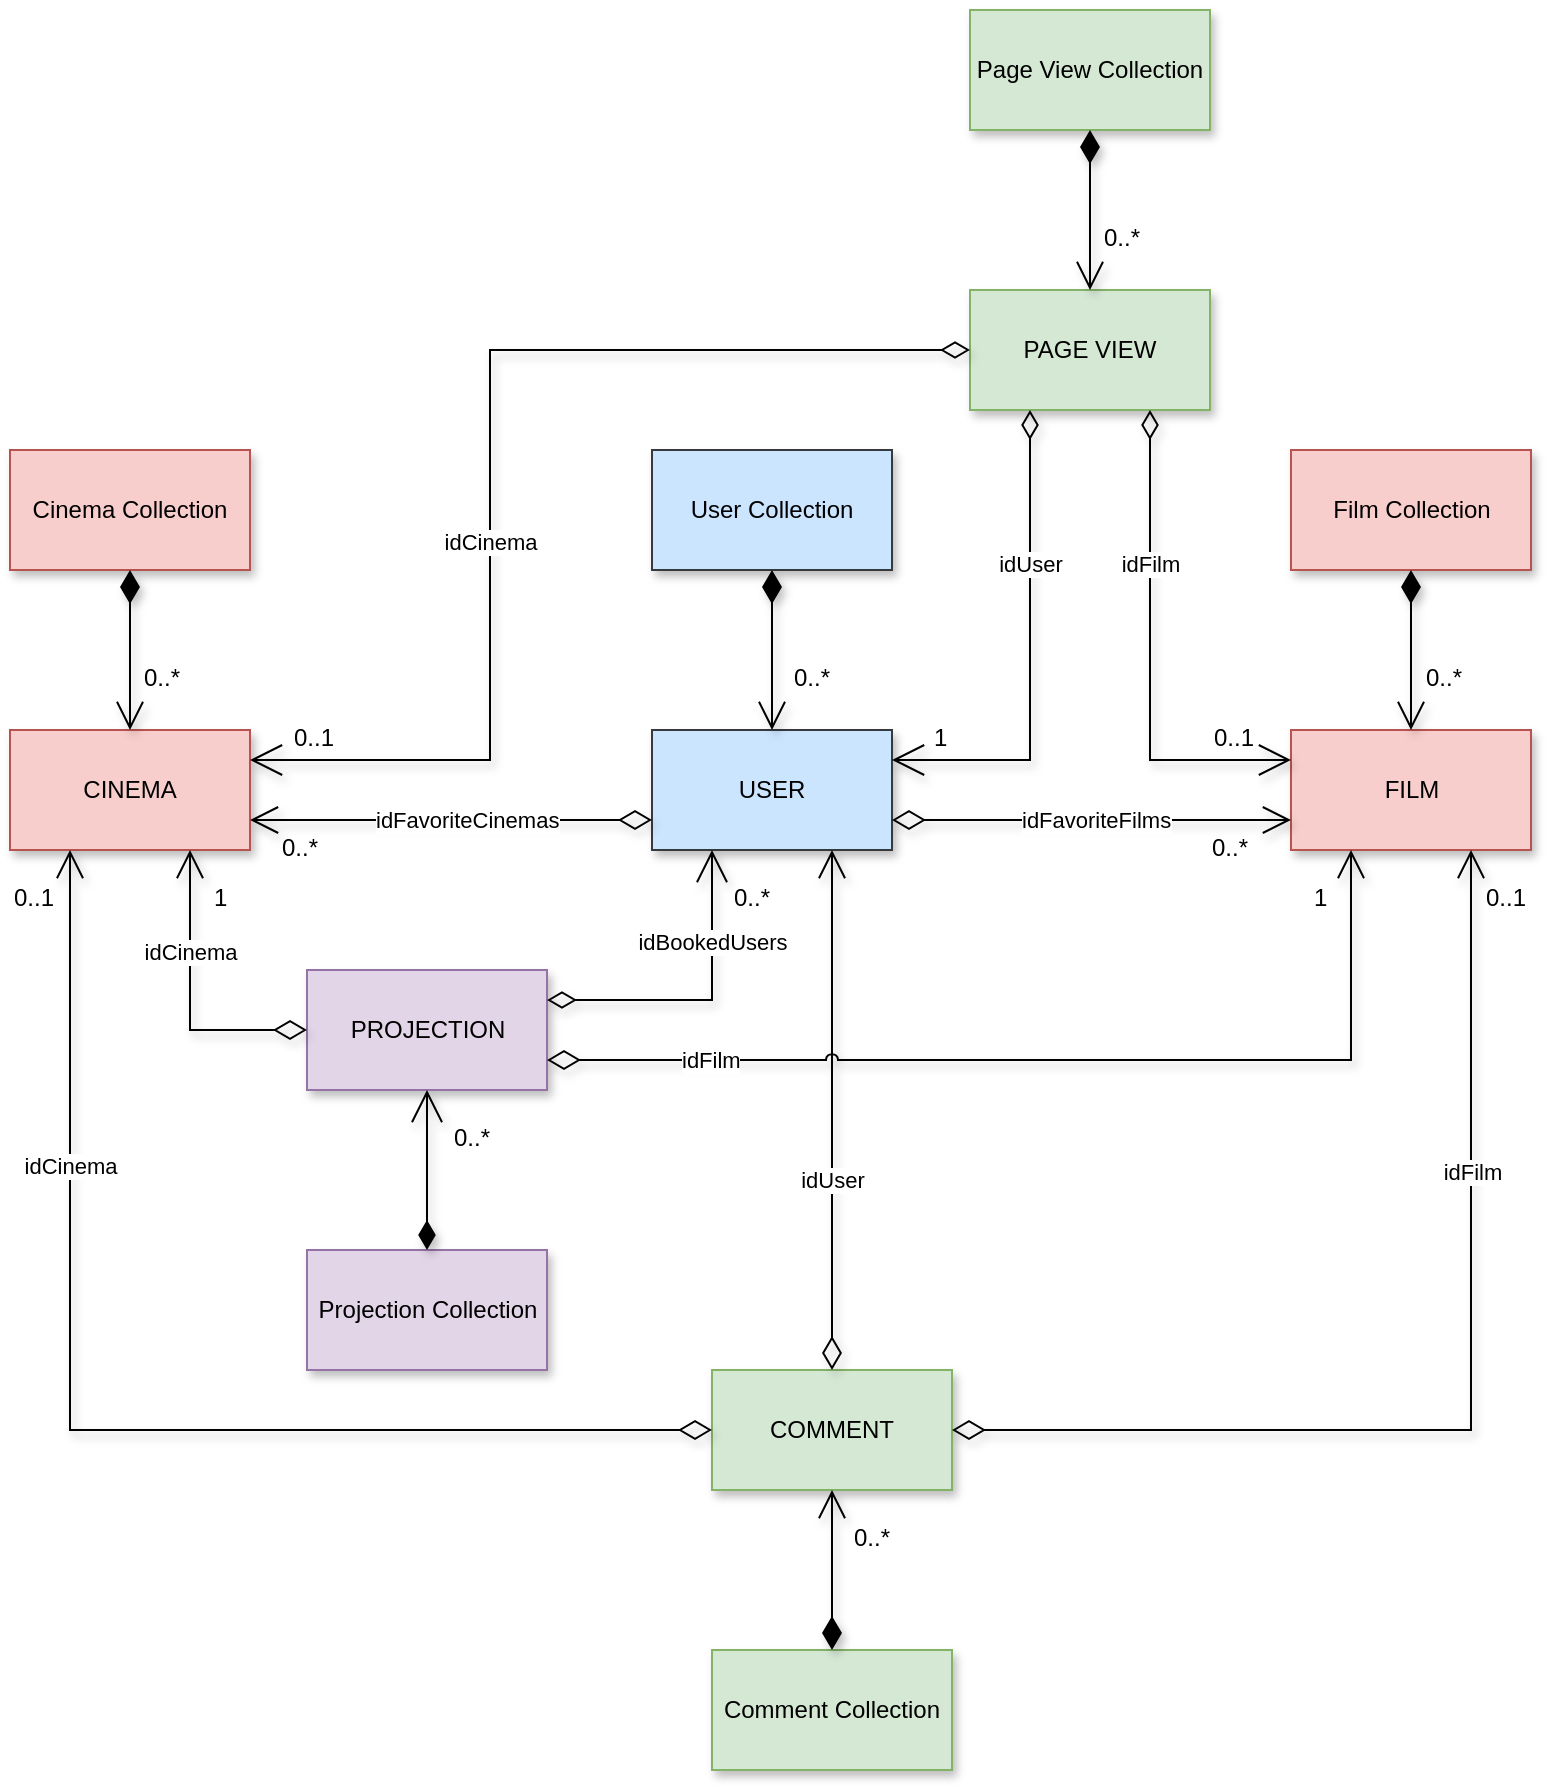 <mxfile version="12.1.0" type="device" pages="1"><diagram id="Bxf1iPgv2D-pFVaHU1Q9" name="Pagina-1"><mxGraphModel dx="703" dy="523" grid="1" gridSize="10" guides="1" tooltips="1" connect="1" arrows="1" fold="1" page="1" pageScale="1" pageWidth="827" pageHeight="1169" math="0" shadow="0"><root><mxCell id="0"/><mxCell id="1" parent="0"/><mxCell id="Rq6BeOE2pz9NEZMVWMAp-1" value="USER" style="rounded=0;whiteSpace=wrap;html=1;fillColor=#cce5ff;strokeColor=#36393d;shadow=1;" parent="1" vertex="1"><mxGeometry x="801" y="480" width="120" height="60" as="geometry"/></mxCell><mxCell id="Rq6BeOE2pz9NEZMVWMAp-2" value="User Collection" style="rounded=0;whiteSpace=wrap;html=1;fillColor=#cce5ff;strokeColor=#36393d;shadow=1;" parent="1" vertex="1"><mxGeometry x="801" y="340" width="120" height="60" as="geometry"/></mxCell><mxCell id="Rq6BeOE2pz9NEZMVWMAp-10" value="" style="endArrow=open;html=1;endSize=12;startArrow=diamondThin;startSize=14;startFill=1;edgeStyle=orthogonalEdgeStyle;align=left;verticalAlign=bottom;fontColor=#000000;exitX=0.5;exitY=1;exitDx=0;exitDy=0;entryX=0.5;entryY=0;entryDx=0;entryDy=0;shadow=1;" parent="1" source="Rq6BeOE2pz9NEZMVWMAp-2" target="Rq6BeOE2pz9NEZMVWMAp-1" edge="1"><mxGeometry x="-0.496" y="10" relative="1" as="geometry"><mxPoint x="703.5" y="460" as="sourcePoint"/><mxPoint x="863.5" y="460" as="targetPoint"/><mxPoint as="offset"/></mxGeometry></mxCell><mxCell id="Rq6BeOE2pz9NEZMVWMAp-11" value="0..*" style="text;html=1;fontColor=#000000;shadow=1;" parent="1" vertex="1"><mxGeometry x="870" y="440" width="30" height="30" as="geometry"/></mxCell><mxCell id="Rq6BeOE2pz9NEZMVWMAp-12" value="FILM" style="rounded=0;whiteSpace=wrap;html=1;fillColor=#f8cecc;strokeColor=#b85450;shadow=1;" parent="1" vertex="1"><mxGeometry x="1120.5" y="480" width="120" height="60" as="geometry"/></mxCell><mxCell id="Rq6BeOE2pz9NEZMVWMAp-13" value="Film Collection" style="rounded=0;whiteSpace=wrap;html=1;fillColor=#f8cecc;strokeColor=#b85450;shadow=1;" parent="1" vertex="1"><mxGeometry x="1120.5" y="340" width="120" height="60" as="geometry"/></mxCell><mxCell id="Rq6BeOE2pz9NEZMVWMAp-14" value="" style="endArrow=open;html=1;endSize=12;startArrow=diamondThin;startSize=14;startFill=1;edgeStyle=orthogonalEdgeStyle;align=left;verticalAlign=bottom;fontColor=#000000;exitX=0.5;exitY=1;exitDx=0;exitDy=0;entryX=0.5;entryY=0;entryDx=0;entryDy=0;shadow=1;" parent="1" source="Rq6BeOE2pz9NEZMVWMAp-13" target="Rq6BeOE2pz9NEZMVWMAp-12" edge="1"><mxGeometry x="-0.496" y="10" relative="1" as="geometry"><mxPoint x="1030.5" y="460" as="sourcePoint"/><mxPoint x="1190.5" y="460" as="targetPoint"/><mxPoint as="offset"/></mxGeometry></mxCell><mxCell id="Rq6BeOE2pz9NEZMVWMAp-15" value="0..*" style="text;html=1;fontColor=#000000;shadow=1;" parent="1" vertex="1"><mxGeometry x="1185.5" y="440" width="30" height="30" as="geometry"/></mxCell><mxCell id="Rq6BeOE2pz9NEZMVWMAp-16" value="CINEMA" style="rounded=0;whiteSpace=wrap;html=1;fillColor=#f8cecc;strokeColor=#b85450;shadow=1;" parent="1" vertex="1"><mxGeometry x="480" y="480" width="120" height="60" as="geometry"/></mxCell><mxCell id="Rq6BeOE2pz9NEZMVWMAp-17" value="Cinema Collection" style="rounded=0;whiteSpace=wrap;html=1;fillColor=#f8cecc;strokeColor=#b85450;shadow=1;" parent="1" vertex="1"><mxGeometry x="480" y="340" width="120" height="60" as="geometry"/></mxCell><mxCell id="Rq6BeOE2pz9NEZMVWMAp-18" value="" style="endArrow=open;html=1;endSize=12;startArrow=diamondThin;startSize=14;startFill=1;edgeStyle=orthogonalEdgeStyle;align=left;verticalAlign=bottom;fontColor=#000000;exitX=0.5;exitY=1;exitDx=0;exitDy=0;entryX=0.5;entryY=0;entryDx=0;entryDy=0;shadow=1;" parent="1" source="Rq6BeOE2pz9NEZMVWMAp-17" target="Rq6BeOE2pz9NEZMVWMAp-16" edge="1"><mxGeometry x="-0.496" y="10" relative="1" as="geometry"><mxPoint x="390" y="460" as="sourcePoint"/><mxPoint x="550" y="460" as="targetPoint"/><mxPoint as="offset"/></mxGeometry></mxCell><mxCell id="Rq6BeOE2pz9NEZMVWMAp-19" value="0..*" style="text;html=1;fontColor=#000000;shadow=1;" parent="1" vertex="1"><mxGeometry x="545" y="440" width="30" height="30" as="geometry"/></mxCell><mxCell id="Rq6BeOE2pz9NEZMVWMAp-21" value="COMMENT" style="rounded=0;whiteSpace=wrap;html=1;fillColor=#d5e8d4;strokeColor=#82b366;shadow=1;" parent="1" vertex="1"><mxGeometry x="831" y="800" width="120" height="60" as="geometry"/></mxCell><mxCell id="Rq6BeOE2pz9NEZMVWMAp-22" value="Comment Collection" style="rounded=0;whiteSpace=wrap;html=1;fillColor=#d5e8d4;strokeColor=#82b366;shadow=1;" parent="1" vertex="1"><mxGeometry x="831" y="940" width="120" height="60" as="geometry"/></mxCell><mxCell id="Rq6BeOE2pz9NEZMVWMAp-23" value="" style="endArrow=open;html=1;endSize=12;startArrow=diamondThin;startSize=14;startFill=1;edgeStyle=orthogonalEdgeStyle;align=left;verticalAlign=bottom;fontColor=#000000;exitX=0.5;exitY=0;exitDx=0;exitDy=0;entryX=0.5;entryY=1;entryDx=0;entryDy=0;shadow=1;" parent="1" source="Rq6BeOE2pz9NEZMVWMAp-22" target="Rq6BeOE2pz9NEZMVWMAp-21" edge="1"><mxGeometry x="-0.754" y="-9" relative="1" as="geometry"><mxPoint x="825" y="740" as="sourcePoint"/><mxPoint x="985" y="740" as="targetPoint"/><mxPoint as="offset"/></mxGeometry></mxCell><mxCell id="Rq6BeOE2pz9NEZMVWMAp-24" value="0..*" style="text;html=1;fontColor=#000000;shadow=1;" parent="1" vertex="1"><mxGeometry x="900" y="870" width="30" height="30" as="geometry"/></mxCell><mxCell id="Rq6BeOE2pz9NEZMVWMAp-38" value="PAGE VIEW" style="rounded=0;whiteSpace=wrap;html=1;fillColor=#d5e8d4;strokeColor=#82b366;shadow=1;" parent="1" vertex="1"><mxGeometry x="960" y="260" width="120" height="60" as="geometry"/></mxCell><mxCell id="Rq6BeOE2pz9NEZMVWMAp-39" value="Page View Collection" style="rounded=0;whiteSpace=wrap;html=1;fillColor=#d5e8d4;strokeColor=#82b366;shadow=1;" parent="1" vertex="1"><mxGeometry x="960" y="120" width="120" height="60" as="geometry"/></mxCell><mxCell id="Rq6BeOE2pz9NEZMVWMAp-40" value="" style="endArrow=open;html=1;endSize=12;startArrow=diamondThin;startSize=14;startFill=1;edgeStyle=orthogonalEdgeStyle;align=left;verticalAlign=bottom;fontColor=#000000;exitX=0.5;exitY=1;exitDx=0;exitDy=0;entryX=0.5;entryY=0;entryDx=0;entryDy=0;shadow=1;" parent="1" source="Rq6BeOE2pz9NEZMVWMAp-39" target="Rq6BeOE2pz9NEZMVWMAp-38" edge="1"><mxGeometry x="-0.496" y="10" relative="1" as="geometry"><mxPoint x="870" y="240" as="sourcePoint"/><mxPoint x="1030" y="240" as="targetPoint"/><mxPoint as="offset"/></mxGeometry></mxCell><mxCell id="Rq6BeOE2pz9NEZMVWMAp-41" value="0..*" style="text;html=1;fontColor=#000000;shadow=1;" parent="1" vertex="1"><mxGeometry x="1025" y="220" width="30" height="30" as="geometry"/></mxCell><mxCell id="Rq6BeOE2pz9NEZMVWMAp-42" value="idFavoriteCinemas" style="endArrow=open;html=1;endSize=12;startArrow=diamondThin;startSize=14;startFill=0;edgeStyle=orthogonalEdgeStyle;align=left;verticalAlign=middle;fontColor=#000000;exitX=0;exitY=0.75;exitDx=0;exitDy=0;entryX=1;entryY=0.75;entryDx=0;entryDy=0;shadow=1;" parent="1" source="Rq6BeOE2pz9NEZMVWMAp-1" target="Rq6BeOE2pz9NEZMVWMAp-16" edge="1"><mxGeometry x="0.391" relative="1" as="geometry"><mxPoint x="695" y="650" as="sourcePoint"/><mxPoint x="855" y="650" as="targetPoint"/><mxPoint as="offset"/></mxGeometry></mxCell><mxCell id="Rq6BeOE2pz9NEZMVWMAp-43" value="0..*" style="text;html=1;fontColor=#000000;shadow=1;" parent="1" vertex="1"><mxGeometry x="613.5" y="525" width="30" height="30" as="geometry"/></mxCell><mxCell id="Rq6BeOE2pz9NEZMVWMAp-52" value="idFavoriteFilms" style="endArrow=open;html=1;endSize=12;startArrow=diamondThin;startSize=14;startFill=0;edgeStyle=orthogonalEdgeStyle;align=left;verticalAlign=middle;fontColor=#000000;exitX=1;exitY=0.75;exitDx=0;exitDy=0;entryX=0;entryY=0.75;entryDx=0;entryDy=0;shadow=1;" parent="1" source="Rq6BeOE2pz9NEZMVWMAp-1" target="Rq6BeOE2pz9NEZMVWMAp-12" edge="1"><mxGeometry x="-0.375" relative="1" as="geometry"><mxPoint x="805.897" y="519.759" as="sourcePoint"/><mxPoint x="654.862" y="519.759" as="targetPoint"/><mxPoint as="offset"/></mxGeometry></mxCell><mxCell id="Rq6BeOE2pz9NEZMVWMAp-56" value="0..*" style="text;html=1;fontColor=#000000;shadow=1;" parent="1" vertex="1"><mxGeometry x="1079" y="525" width="30" height="30" as="geometry"/></mxCell><mxCell id="Rq6BeOE2pz9NEZMVWMAp-61" value="idCinema" style="endArrow=open;html=1;endSize=12;startArrow=diamondThin;startSize=14;startFill=0;edgeStyle=orthogonalEdgeStyle;align=center;verticalAlign=middle;fontColor=#000000;exitX=0;exitY=0.5;exitDx=0;exitDy=0;entryX=0.25;entryY=1;entryDx=0;entryDy=0;shadow=1;rounded=0;" parent="1" source="Rq6BeOE2pz9NEZMVWMAp-21" target="Rq6BeOE2pz9NEZMVWMAp-16" edge="1"><mxGeometry x="0.483" relative="1" as="geometry"><mxPoint x="715.5" y="680" as="sourcePoint"/><mxPoint x="514.5" y="680" as="targetPoint"/><mxPoint as="offset"/></mxGeometry></mxCell><mxCell id="Rq6BeOE2pz9NEZMVWMAp-62" value="idFilm" style="endArrow=open;html=1;endSize=12;startArrow=diamondThin;startSize=14;startFill=0;edgeStyle=orthogonalEdgeStyle;align=center;verticalAlign=bottom;fontColor=#000000;exitX=1;exitY=0.5;exitDx=0;exitDy=0;entryX=0.75;entryY=1;entryDx=0;entryDy=0;shadow=1;rounded=0;" parent="1" source="Rq6BeOE2pz9NEZMVWMAp-21" target="Rq6BeOE2pz9NEZMVWMAp-12" edge="1"><mxGeometry x="0.382" relative="1" as="geometry"><mxPoint x="811" y="680" as="sourcePoint"/><mxPoint x="550" y="550" as="targetPoint"/><mxPoint as="offset"/></mxGeometry></mxCell><mxCell id="Rq6BeOE2pz9NEZMVWMAp-63" value="idUser" style="endArrow=open;html=1;endSize=12;startArrow=diamondThin;startSize=14;startFill=0;edgeStyle=orthogonalEdgeStyle;align=center;verticalAlign=middle;fontColor=#000000;exitX=0.5;exitY=0;exitDx=0;exitDy=0;shadow=1;rounded=0;entryX=0.75;entryY=1;entryDx=0;entryDy=0;jumpStyle=arc;" parent="1" source="Rq6BeOE2pz9NEZMVWMAp-21" target="Rq6BeOE2pz9NEZMVWMAp-1" edge="1"><mxGeometry x="-0.27" relative="1" as="geometry"><mxPoint x="931.167" y="680.333" as="sourcePoint"/><mxPoint x="891" y="590" as="targetPoint"/><mxPoint as="offset"/></mxGeometry></mxCell><mxCell id="Rq6BeOE2pz9NEZMVWMAp-65" value="1" style="text;html=1;fontColor=#000000;shadow=1;" parent="1" vertex="1"><mxGeometry x="580" y="550" width="30" height="30" as="geometry"/></mxCell><mxCell id="Rq6BeOE2pz9NEZMVWMAp-67" value="0..1" style="text;html=1;fontColor=#000000;shadow=1;" parent="1" vertex="1"><mxGeometry x="1215.5" y="550" width="30" height="30" as="geometry"/></mxCell><mxCell id="Rq6BeOE2pz9NEZMVWMAp-68" value="0..1" style="text;html=1;fontColor=#000000;shadow=1;" parent="1" vertex="1"><mxGeometry x="480" y="550" width="30" height="30" as="geometry"/></mxCell><mxCell id="Rq6BeOE2pz9NEZMVWMAp-71" value="idUser" style="endArrow=diamondThin;html=1;endSize=12;startArrow=open;startSize=14;startFill=0;edgeStyle=orthogonalEdgeStyle;align=center;verticalAlign=middle;fontColor=#000000;exitX=1;exitY=0.25;exitDx=0;exitDy=0;entryX=0.25;entryY=1;entryDx=0;entryDy=0;shadow=1;rounded=0;endFill=0;" parent="1" source="Rq6BeOE2pz9NEZMVWMAp-1" target="Rq6BeOE2pz9NEZMVWMAp-38" edge="1"><mxGeometry x="0.369" relative="1" as="geometry"><mxPoint x="921.167" y="419.833" as="sourcePoint"/><mxPoint x="1120.333" y="419.833" as="targetPoint"/><mxPoint as="offset"/><Array as="points"><mxPoint x="990" y="495"/></Array></mxGeometry></mxCell><mxCell id="Rq6BeOE2pz9NEZMVWMAp-72" value="idCinema" style="endArrow=diamondThin;html=1;endSize=12;startArrow=open;startSize=14;startFill=0;edgeStyle=orthogonalEdgeStyle;align=center;verticalAlign=middle;fontColor=#000000;exitX=1;exitY=0.25;exitDx=0;exitDy=0;entryX=0;entryY=0.5;entryDx=0;entryDy=0;shadow=1;rounded=0;endFill=0;" parent="1" source="Rq6BeOE2pz9NEZMVWMAp-16" target="Rq6BeOE2pz9NEZMVWMAp-38" edge="1"><mxGeometry x="-0.189" relative="1" as="geometry"><mxPoint x="931" y="505" as="sourcePoint"/><mxPoint x="871" y="290" as="targetPoint"/><mxPoint as="offset"/><Array as="points"><mxPoint x="720" y="495"/><mxPoint x="720" y="290"/></Array></mxGeometry></mxCell><mxCell id="Rq6BeOE2pz9NEZMVWMAp-73" value="idFilm" style="endArrow=diamondThin;html=1;endSize=12;startArrow=open;startSize=14;startFill=0;edgeStyle=orthogonalEdgeStyle;align=center;verticalAlign=middle;fontColor=#000000;entryX=0.75;entryY=1;entryDx=0;entryDy=0;shadow=1;rounded=0;endFill=0;exitX=0;exitY=0.25;exitDx=0;exitDy=0;" parent="1" source="Rq6BeOE2pz9NEZMVWMAp-12" target="Rq6BeOE2pz9NEZMVWMAp-38" edge="1"><mxGeometry x="0.371" relative="1" as="geometry"><mxPoint x="950" y="470" as="sourcePoint"/><mxPoint x="810.941" y="260.412" as="targetPoint"/><mxPoint as="offset"/><Array as="points"><mxPoint x="1050" y="495"/></Array></mxGeometry></mxCell><mxCell id="Rq6BeOE2pz9NEZMVWMAp-74" value="0..1" style="text;html=1;fontColor=#000000;shadow=1;" parent="1" vertex="1"><mxGeometry x="620" y="470" width="30" height="30" as="geometry"/></mxCell><mxCell id="Rq6BeOE2pz9NEZMVWMAp-75" value="0..1" style="text;html=1;fontColor=#000000;shadow=1;" parent="1" vertex="1"><mxGeometry x="1080" y="470" width="30" height="30" as="geometry"/></mxCell><mxCell id="Rq6BeOE2pz9NEZMVWMAp-80" value="1" style="text;html=1;fontColor=#000000;shadow=1;" parent="1" vertex="1"><mxGeometry x="940" y="470" width="30" height="30" as="geometry"/></mxCell><mxCell id="Rq6BeOE2pz9NEZMVWMAp-85" value="Projection Collection" style="rounded=0;whiteSpace=wrap;html=1;fillColor=#e1d5e7;strokeColor=#9673a6;shadow=1;" parent="1" vertex="1"><mxGeometry x="628.5" y="740" width="120" height="60" as="geometry"/></mxCell><mxCell id="Rq6BeOE2pz9NEZMVWMAp-86" value="PROJECTION" style="rounded=0;whiteSpace=wrap;html=1;fillColor=#e1d5e7;strokeColor=#9673a6;shadow=1;" parent="1" vertex="1"><mxGeometry x="628.5" y="600" width="120" height="60" as="geometry"/></mxCell><mxCell id="Rq6BeOE2pz9NEZMVWMAp-87" value="" style="endArrow=diamondThin;html=1;endSize=12;startArrow=open;startSize=14;startFill=0;edgeStyle=orthogonalEdgeStyle;align=left;verticalAlign=bottom;fontColor=#000000;exitX=0.5;exitY=1;exitDx=0;exitDy=0;entryX=0.5;entryY=0;entryDx=0;entryDy=0;shadow=1;endFill=1;" parent="1" source="Rq6BeOE2pz9NEZMVWMAp-86" target="Rq6BeOE2pz9NEZMVWMAp-85" edge="1"><mxGeometry x="-0.496" y="10" relative="1" as="geometry"><mxPoint x="531" y="720" as="sourcePoint"/><mxPoint x="691" y="720" as="targetPoint"/><mxPoint as="offset"/></mxGeometry></mxCell><mxCell id="Rq6BeOE2pz9NEZMVWMAp-88" value="0..*" style="text;html=1;fontColor=#000000;shadow=1;" parent="1" vertex="1"><mxGeometry x="700" y="670" width="30" height="30" as="geometry"/></mxCell><mxCell id="Rq6BeOE2pz9NEZMVWMAp-89" value="idBookedUsers" style="endArrow=diamondThin;html=1;endSize=12;startArrow=open;startSize=14;startFill=0;edgeStyle=orthogonalEdgeStyle;align=center;verticalAlign=middle;fontColor=#000000;entryX=1;entryY=0.25;entryDx=0;entryDy=0;shadow=1;exitX=0.25;exitY=1;exitDx=0;exitDy=0;rounded=0;endFill=0;" parent="1" source="Rq6BeOE2pz9NEZMVWMAp-1" target="Rq6BeOE2pz9NEZMVWMAp-86" edge="1"><mxGeometry x="-0.419" relative="1" as="geometry"><mxPoint x="822" y="607" as="sourcePoint"/><mxPoint x="620.19" y="606.931" as="targetPoint"/><mxPoint as="offset"/></mxGeometry></mxCell><mxCell id="Rq6BeOE2pz9NEZMVWMAp-90" value="0..*" style="text;html=1;fontColor=#000000;shadow=1;" parent="1" vertex="1"><mxGeometry x="840" y="550" width="30" height="30" as="geometry"/></mxCell><mxCell id="Rq6BeOE2pz9NEZMVWMAp-92" value="idFilm" style="endArrow=open;html=1;endSize=12;startArrow=diamondThin;startSize=14;startFill=0;edgeStyle=orthogonalEdgeStyle;align=left;verticalAlign=middle;fontColor=#000000;exitX=1;exitY=0.75;exitDx=0;exitDy=0;entryX=0.25;entryY=1;entryDx=0;entryDy=0;shadow=1;rounded=0;jumpStyle=arc;" parent="1" source="Rq6BeOE2pz9NEZMVWMAp-86" target="Rq6BeOE2pz9NEZMVWMAp-12" edge="1"><mxGeometry x="-0.742" relative="1" as="geometry"><mxPoint x="820" y="670" as="sourcePoint"/><mxPoint x="1110" y="420" as="targetPoint"/><mxPoint as="offset"/></mxGeometry></mxCell><mxCell id="Rq6BeOE2pz9NEZMVWMAp-93" value="1" style="text;html=1;fontColor=#000000;shadow=1;" parent="1" vertex="1"><mxGeometry x="1130" y="550" width="30" height="30" as="geometry"/></mxCell><mxCell id="Rq6BeOE2pz9NEZMVWMAp-94" value="idCinema" style="endArrow=open;html=1;endSize=12;startArrow=diamondThin;startSize=14;startFill=0;edgeStyle=orthogonalEdgeStyle;align=center;verticalAlign=middle;fontColor=#000000;exitX=0;exitY=0.5;exitDx=0;exitDy=0;entryX=0.75;entryY=1;entryDx=0;entryDy=0;shadow=1;rounded=0;" parent="1" source="Rq6BeOE2pz9NEZMVWMAp-86" target="Rq6BeOE2pz9NEZMVWMAp-16" edge="1"><mxGeometry x="0.323" relative="1" as="geometry"><mxPoint x="613.5" y="695" as="sourcePoint"/><mxPoint x="322.5" y="445" as="targetPoint"/><mxPoint as="offset"/></mxGeometry></mxCell></root></mxGraphModel></diagram></mxfile>
